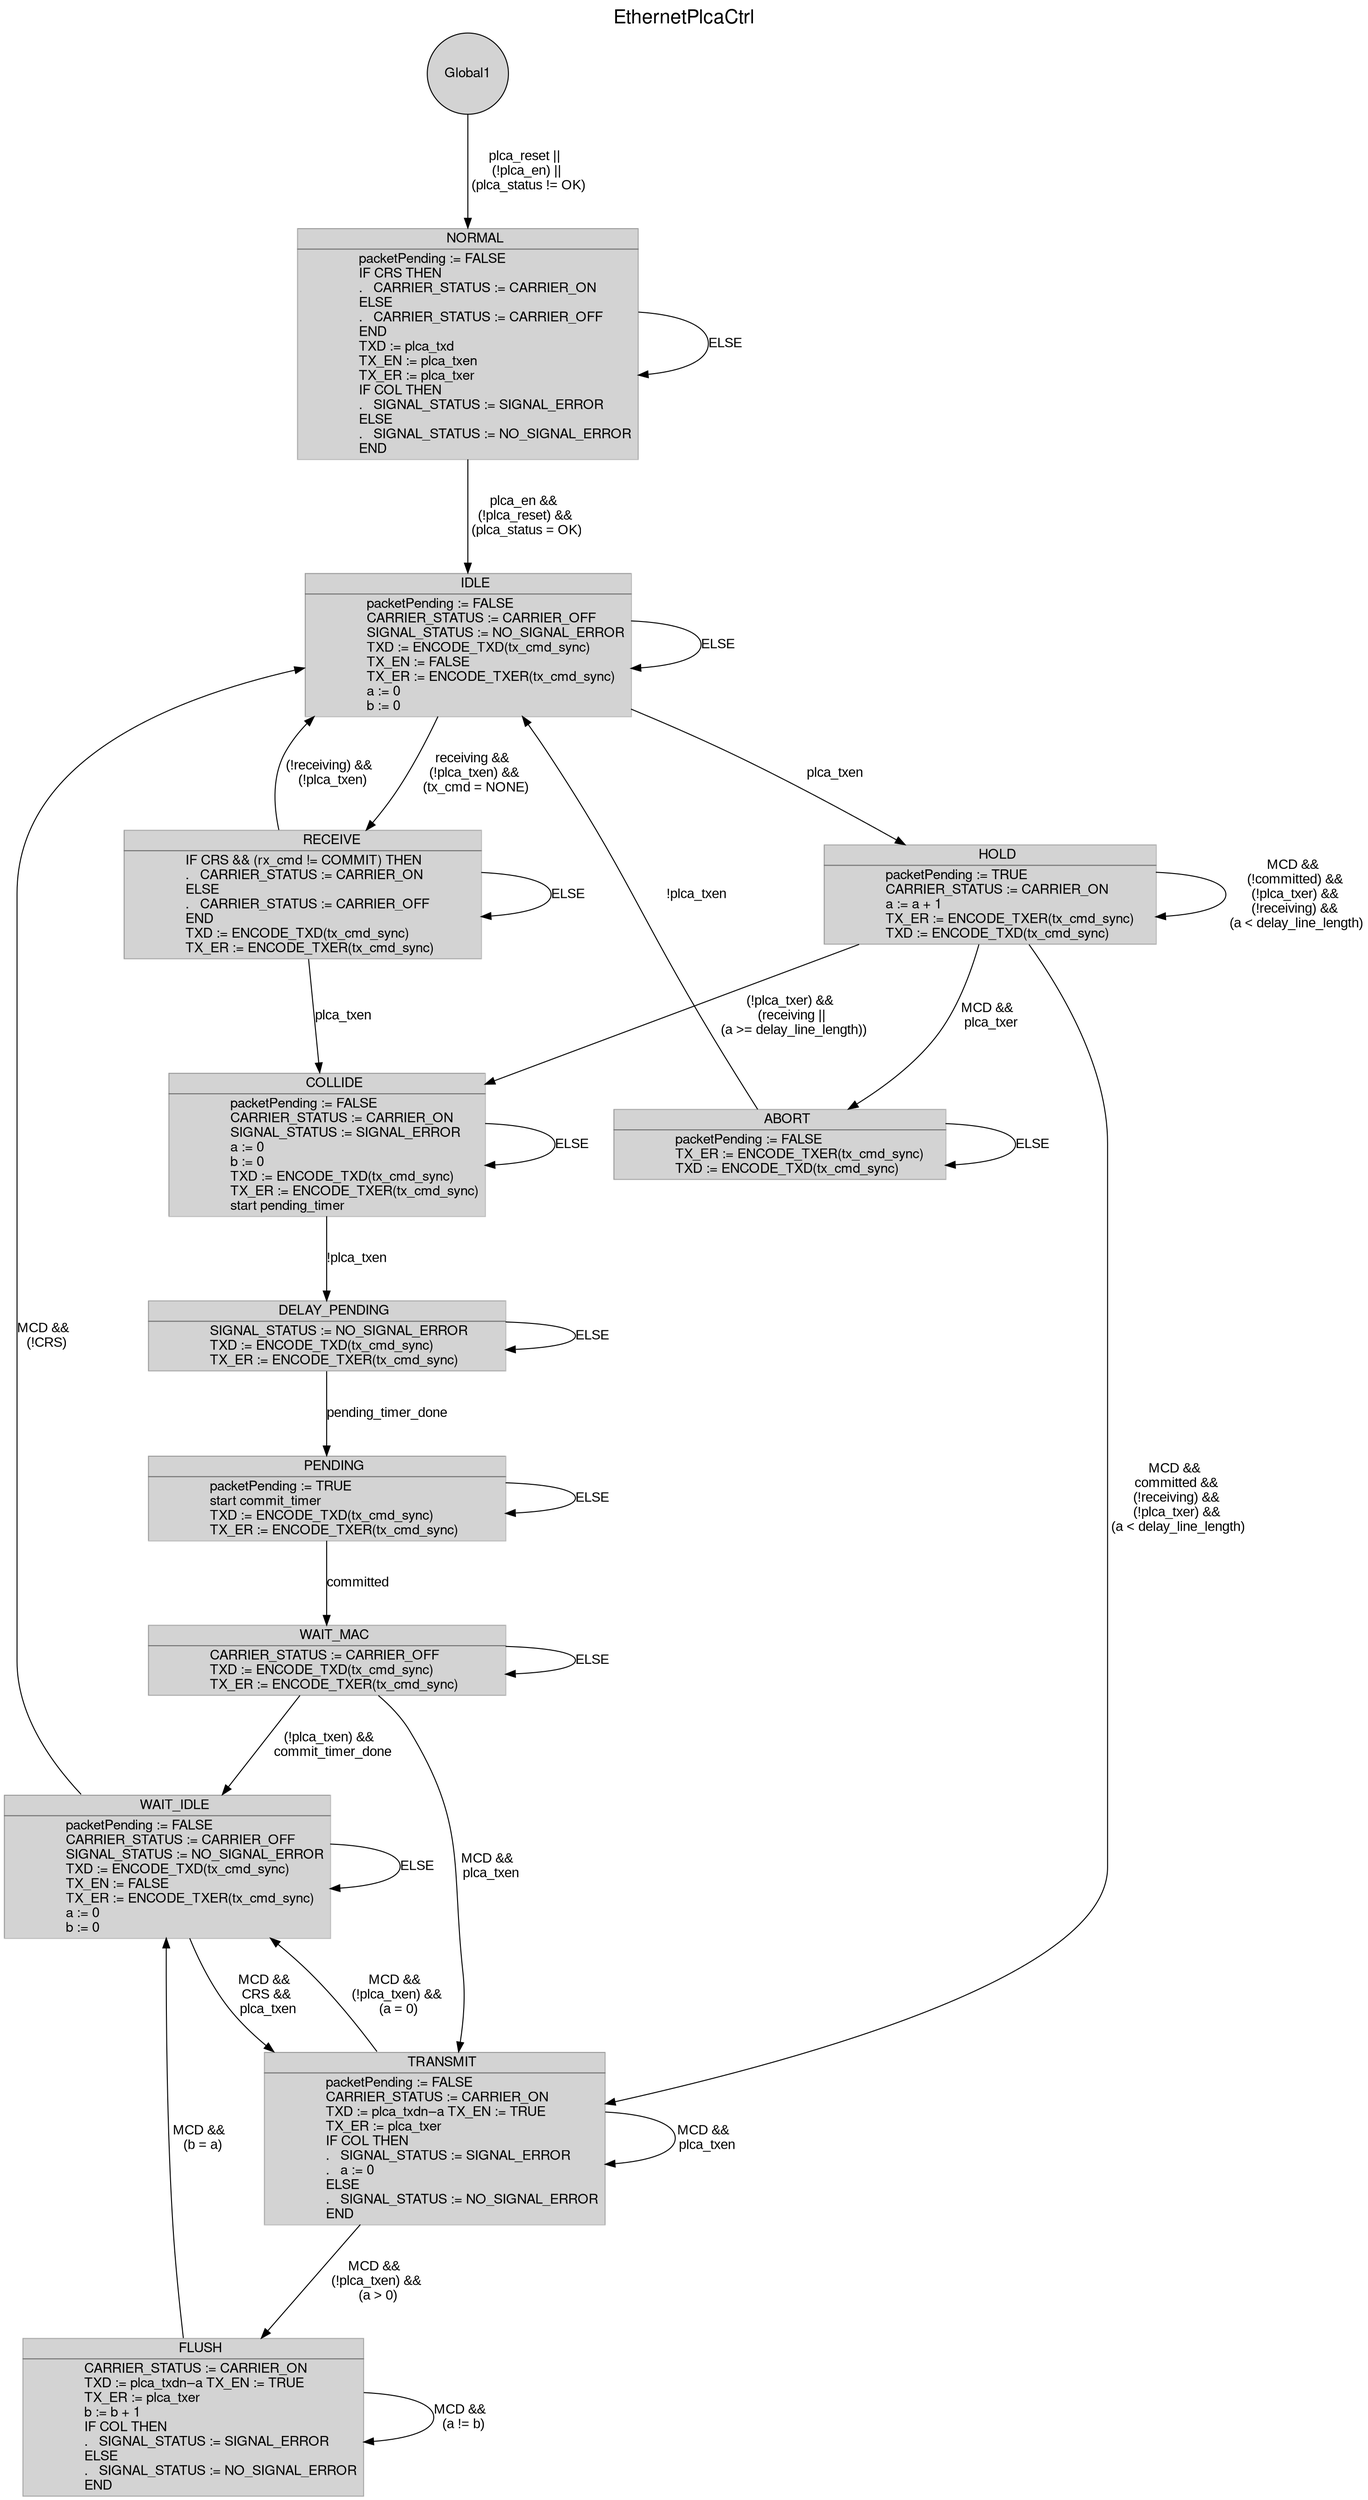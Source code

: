 digraph EthernetPlcaDataFsm {
    nodesep = 1;
    ranksep = 1;

    graph [
		label = "EthernetPlcaCtrl"
		labelloc = t
		fontname = "Helvetica,Arial,sans-serif"
		fontsize = 20
		layout = dot
		newrank = true
    ];
    node [
		style=filled
		shape=rect
		pencolor="#00000044" // frames color
		fontname="Helvetica,Arial,sans-serif"
		shape=plain
    ];
    edge [fontname="Arial"];

    Global1 [ shape=circle ]
    Global1 -> NORMAL [label="plca_reset || \n (!plca_en) || \n (plca_status != OK)"]; 

    NORMAL [
        label=<<table border="0" cellborder="1" cellspacing="0"><tr><td>
                NORMAL
            </td></tr><tr><td align="left" balign="left">
                packetPending := FALSE <br/>
                IF CRS THEN <br/>
                .   CARRIER_STATUS := CARRIER_ON <br/>
                ELSE <br/>
                .   CARRIER_STATUS := CARRIER_OFF <br/>
                END <br/>
                TXD := plca_txd <br/>
                TX_EN := plca_txen <br/>
                TX_ER := plca_txer <br/>
                IF COL THEN <br/>
                .   SIGNAL_STATUS := SIGNAL_ERROR <br/>
                ELSE <br/>
                .   SIGNAL_STATUS := NO_SIGNAL_ERROR <br/>
                END
            </td></tr></table>>
    ];
    NORMAL -> IDLE [ label="plca_en && \n (!plca_reset) && \n (plca_status = OK)" ]
    NORMAL -> NORMAL [ label="ELSE" ]

    WAIT_IDLE [
        label=<<table border="0" cellborder="1" cellspacing="0"><tr><td>
                WAIT_IDLE
            </td></tr><tr><td align="left" balign="left">
                packetPending := FALSE <br/>
                CARRIER_STATUS := CARRIER_OFF <br/>
                SIGNAL_STATUS := NO_SIGNAL_ERROR <br/>
                TXD := ENCODE_TXD(tx_cmd_sync) <br/>
                TX_EN := FALSE <br/>
                TX_ER := ENCODE_TXER(tx_cmd_sync) <br/>
                a := 0 <br/>
                b := 0
            </td></tr></table>>
    ];
    WAIT_IDLE -> IDLE [ label="MCD && \n (!CRS)" ]
    WAIT_IDLE -> TRANSMIT [ label="MCD && \n CRS && \n plca_txen" ]
    WAIT_IDLE -> WAIT_IDLE [ label="ELSE" ]

    IDLE [
        label=<<table border="0" cellborder="1" cellspacing="0"><tr><td>
                IDLE
            </td></tr><tr><td align="left" balign="left">
                packetPending := FALSE <br/>
                CARRIER_STATUS := CARRIER_OFF <br/>
                SIGNAL_STATUS := NO_SIGNAL_ERROR <br/>
                TXD := ENCODE_TXD(tx_cmd_sync) <br/>
                TX_EN := FALSE <br/>
                TX_ER := ENCODE_TXER(tx_cmd_sync) <br/>
                a := 0 <br/>
                b := 0
            </td></tr></table>>
    ];
    IDLE -> RECEIVE [ label="receiving && \n (!plca_txen) && \n (tx_cmd = NONE)" ]
    IDLE -> HOLD [ label="plca_txen" ]
    IDLE -> IDLE [ label="ELSE" ]

    RECEIVE [
        label=<<table border="0" cellborder="1" cellspacing="0"><tr><td>
                RECEIVE</td></tr>
            <tr><td align="left" balign="left">
                IF CRS &amp;&amp; (rx_cmd != COMMIT) THEN <br/>
                .   CARRIER_STATUS := CARRIER_ON <br/>
                ELSE <br/>
                .   CARRIER_STATUS := CARRIER_OFF <br/>
                END <br/>
                TXD := ENCODE_TXD(tx_cmd_sync) <br/>
                TX_ER := ENCODE_TXER(tx_cmd_sync)
            </td></tr></table>>
    ];
    RECEIVE -> IDLE [ label="(!receiving) && \n (!plca_txen)" ]
    RECEIVE -> COLLIDE [ label="plca_txen" ]
    RECEIVE -> RECEIVE [ label="ELSE" ]

    HOLD [
        label=<<table border="0" cellborder="1" cellspacing="0"><tr><td>
                HOLD
            </td></tr><tr><td align="left" balign="left">
                packetPending := TRUE <br/>
                CARRIER_STATUS := CARRIER_ON <br/>
                a := a + 1 <br/>
                TX_ER := ENCODE_TXER(tx_cmd_sync) <br/>
                TXD := ENCODE_TXD(tx_cmd_sync)
            </td></tr></table>>
    ];
    HOLD -> HOLD [ label="MCD && \n (!committed) && \n (!plca_txer) && \n (!receiving) && \n (a < delay_line_length)" ]
    HOLD -> COLLIDE [ label="(!plca_txer) && \n (receiving || \n (a >= delay_line_length))" ]
    HOLD -> TRANSMIT [ label="MCD && \n committed && \n (!receiving) && \n (!plca_txer) && \n (a < delay_line_length)" ]
    HOLD -> ABORT [ label="MCD && \n plca_txer" ]

    ABORT [
        label=<<table border="0" cellborder="1" cellspacing="0"><tr><td>
                ABORT
            </td></tr><tr><td align="left" balign="left">
                packetPending := FALSE <br/>
                TX_ER := ENCODE_TXER(tx_cmd_sync) <br/>
                TXD := ENCODE_TXD(tx_cmd_sync)
            </td></tr></table>>
    ];
    ABORT -> IDLE [ label="!plca_txen" ]
    ABORT -> ABORT [ label="ELSE" ]

    COLLIDE [
        label=<<table border="0" cellborder="1" cellspacing="0"><tr><td>
                COLLIDE
            </td></tr><tr><td align="left" balign="left">
                packetPending := FALSE <br/>
                CARRIER_STATUS := CARRIER_ON <br/>
                SIGNAL_STATUS := SIGNAL_ERROR <br/>
                a := 0 <br/>
                b := 0 <br/>
                TXD := ENCODE_TXD(tx_cmd_sync) <br/>
                TX_ER := ENCODE_TXER(tx_cmd_sync) <br/>
                start pending_timer
            </td></tr></table>>
    ];
    COLLIDE -> DELAY_PENDING [ label="!plca_txen" ]
    COLLIDE -> COLLIDE [ label="ELSE" ]

    DELAY_PENDING [
        label=<<table border="0" cellborder="1" cellspacing="0"><tr><td>
                DELAY_PENDING
            </td></tr><tr><td align="left" balign="left">
                SIGNAL_STATUS := NO_SIGNAL_ERROR <br/>
                TXD := ENCODE_TXD(tx_cmd_sync) <br/>
                TX_ER := ENCODE_TXER(tx_cmd_sync)
            </td></tr></table>>
    ];
    DELAY_PENDING -> PENDING [ label="pending_timer_done" ]
    DELAY_PENDING -> DELAY_PENDING [ label="ELSE" ]

    PENDING [
        label=<<table border="0" cellborder="1" cellspacing="0"><tr><td>
                PENDING
            </td></tr><tr><td align="left" balign="left">
                packetPending := TRUE <br/>
                start commit_timer <br/>
                TXD := ENCODE_TXD(tx_cmd_sync) <br/>
                TX_ER := ENCODE_TXER(tx_cmd_sync)
            </td></tr></table>>
    ];
    PENDING -> WAIT_MAC [ label="committed" ]
    PENDING -> PENDING [ label="ELSE" ]

    WAIT_MAC [
        label=<<table border="0" cellborder="1" cellspacing="0"><tr><td>
                WAIT_MAC
            </td></tr><tr><td align="left" balign="left">
                CARRIER_STATUS := CARRIER_OFF <br/>
                TXD := ENCODE_TXD(tx_cmd_sync) <br/>
                TX_ER := ENCODE_TXER(tx_cmd_sync)
            </td></tr></table>>
    ];
    WAIT_MAC -> TRANSMIT [ label="MCD && \n plca_txen" ]
    WAIT_MAC -> WAIT_IDLE [ label="(!plca_txen) && \n commit_timer_done" ]
    WAIT_MAC -> WAIT_MAC [ label="ELSE" ]

    TRANSMIT [
        label=<<table border="0" cellborder="1" cellspacing="0"><tr><td>
                TRANSMIT
            </td></tr><tr><td align="left" balign="left">
                packetPending := FALSE <br/>
                CARRIER_STATUS := CARRIER_ON <br/>
                TXD := plca_txdn–a TX_EN := TRUE <br/>
                TX_ER := plca_txer <br/>
                IF COL THEN <br/>
                .   SIGNAL_STATUS := SIGNAL_ERROR <br/>
                .   a := 0 <br/>
                ELSE <br/>
                .   SIGNAL_STATUS := NO_SIGNAL_ERROR <br/>
                END
            </td></tr></table>>
    ];
    TRANSMIT -> TRANSMIT [ label="MCD && \n plca_txen" ]
    TRANSMIT -> FLUSH [ label="MCD && \n (!plca_txen) && \n (a > 0)" ]
    TRANSMIT -> WAIT_IDLE [ label="MCD && \n (!plca_txen) && \n (a = 0)" ]

    FLUSH [
        label=<<table border="0" cellborder="1" cellspacing="0"><tr><td>
                FLUSH
            </td></tr><tr><td align="left" balign="left">
                CARRIER_STATUS := CARRIER_ON <br/>
                TXD := plca_txdn–a TX_EN := TRUE <br/>
                TX_ER := plca_txer <br/>
                b := b + 1 <br/>
                IF COL THEN <br/>
                .   SIGNAL_STATUS := SIGNAL_ERROR <br/>
                ELSE <br/>
                .   SIGNAL_STATUS := NO_SIGNAL_ERROR <br/>
                END
            </td></tr></table>>
    ];
    FLUSH -> FLUSH [ label="MCD && \n (a != b)" ]
    FLUSH -> WAIT_IDLE [ label="MCD && \n (b = a)" ]
}

